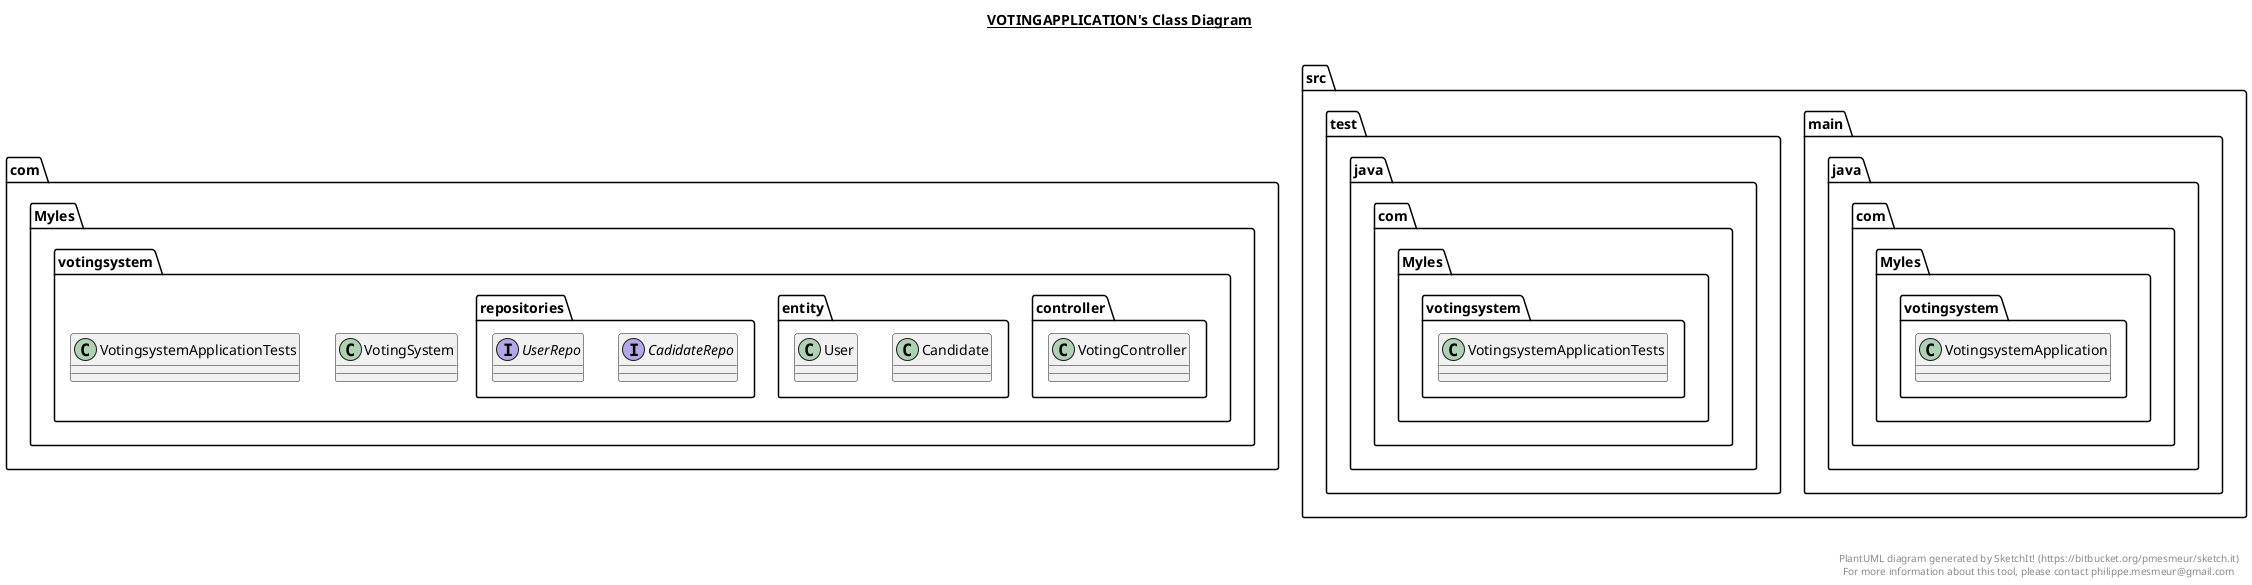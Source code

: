 @startuml

title __VOTINGAPPLICATION's Class Diagram__\n

  namespace com.Myles.votingsystem {
    class com.Myles.votingsystem.VotingSystem {
    }
  }
  

  namespace com.Myles.votingsystem {
    class com.Myles.votingsystem.VotingsystemApplicationTests {
    }
  }
  

  namespace com.Myles.votingsystem {
    namespace controller {
      class com.Myles.votingsystem.controller.VotingController {
      }
    }
  }
  

  namespace com.Myles.votingsystem {
    namespace entity {
      class com.Myles.votingsystem.entity.Candidate {
      }
    }
  }
  

  namespace com.Myles.votingsystem {
    namespace entity {
      class com.Myles.votingsystem.entity.User {
      }
    }
  }
  

  namespace com.Myles.votingsystem {
    namespace repositories {
      interface com.Myles.votingsystem.repositories.CadidateRepo {
      }
    }
  }
  

  namespace com.Myles.votingsystem {
    namespace repositories {
      interface com.Myles.votingsystem.repositories.UserRepo {
      }
    }
  }
  

  namespace src.main.java.com.Myles.votingsystem {
    class src.main.java.com.Myles.votingsystem.VotingsystemApplication {
    }
  }
  

  namespace src.test.java.com.Myles.votingsystem {
    class src.test.java.com.Myles.votingsystem.VotingsystemApplicationTests {
    }
  }
  



right footer


PlantUML diagram generated by SketchIt! (https://bitbucket.org/pmesmeur/sketch.it)
For more information about this tool, please contact philippe.mesmeur@gmail.com
endfooter

@enduml
